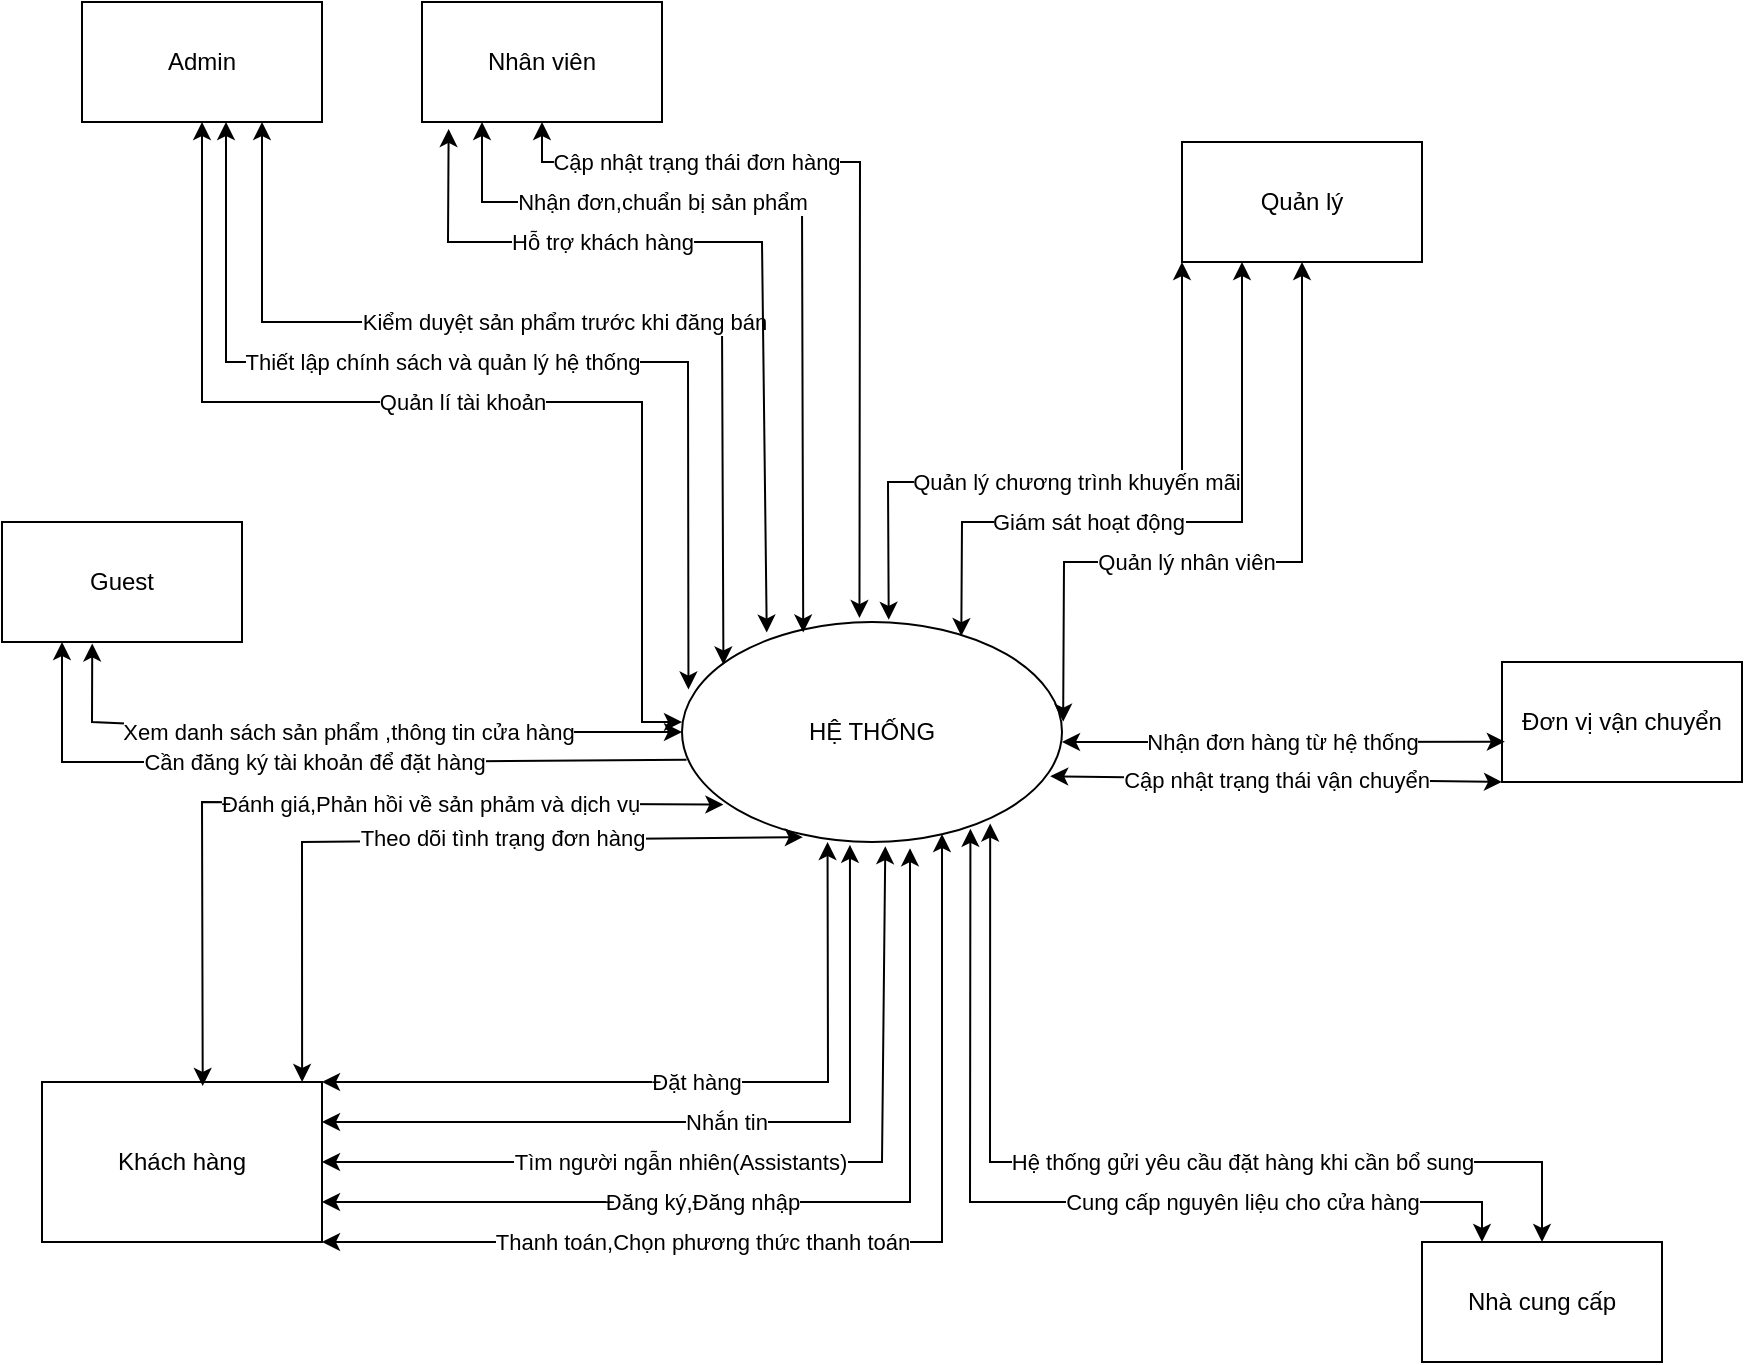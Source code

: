 <mxfile version="26.0.16">
  <diagram name="Page-1" id="C_OIR3Y90_Gr9gQQEoFF">
    <mxGraphModel dx="1304" dy="702" grid="1" gridSize="10" guides="1" tooltips="1" connect="1" arrows="1" fold="1" page="1" pageScale="1" pageWidth="850" pageHeight="1100" math="0" shadow="0">
      <root>
        <mxCell id="0" />
        <mxCell id="1" parent="0" />
        <mxCell id="DFrZbY_4Bm73K4eVYEuO-1" value="HỆ THỐNG" style="ellipse;whiteSpace=wrap;html=1;" vertex="1" parent="1">
          <mxGeometry x="340" y="350" width="190" height="110" as="geometry" />
        </mxCell>
        <mxCell id="DFrZbY_4Bm73K4eVYEuO-3" value="Khách hàng" style="rounded=0;whiteSpace=wrap;html=1;" vertex="1" parent="1">
          <mxGeometry x="20" y="580" width="140" height="80" as="geometry" />
        </mxCell>
        <mxCell id="DFrZbY_4Bm73K4eVYEuO-4" value="Admin" style="rounded=0;whiteSpace=wrap;html=1;" vertex="1" parent="1">
          <mxGeometry x="40" y="40" width="120" height="60" as="geometry" />
        </mxCell>
        <mxCell id="DFrZbY_4Bm73K4eVYEuO-5" value="Quản lí tài khoản" style="endArrow=classic;startArrow=classic;html=1;rounded=0;exitX=0.5;exitY=1;exitDx=0;exitDy=0;" edge="1" parent="1" source="DFrZbY_4Bm73K4eVYEuO-4">
          <mxGeometry width="50" height="50" relative="1" as="geometry">
            <mxPoint x="400" y="420" as="sourcePoint" />
            <mxPoint x="340" y="400" as="targetPoint" />
            <Array as="points">
              <mxPoint x="100" y="240" />
              <mxPoint x="320" y="240" />
              <mxPoint x="320" y="400" />
            </Array>
          </mxGeometry>
        </mxCell>
        <mxCell id="DFrZbY_4Bm73K4eVYEuO-6" value="Nhân viên" style="rounded=0;whiteSpace=wrap;html=1;" vertex="1" parent="1">
          <mxGeometry x="210" y="40" width="120" height="60" as="geometry" />
        </mxCell>
        <mxCell id="DFrZbY_4Bm73K4eVYEuO-7" value="Quản lý" style="rounded=0;whiteSpace=wrap;html=1;" vertex="1" parent="1">
          <mxGeometry x="590" y="110" width="120" height="60" as="geometry" />
        </mxCell>
        <mxCell id="DFrZbY_4Bm73K4eVYEuO-8" value="Nhà cung cấp" style="rounded=0;whiteSpace=wrap;html=1;" vertex="1" parent="1">
          <mxGeometry x="710" y="660" width="120" height="60" as="geometry" />
        </mxCell>
        <mxCell id="DFrZbY_4Bm73K4eVYEuO-9" value="Đặt hàng" style="endArrow=classic;startArrow=classic;html=1;rounded=0;exitX=1;exitY=0;exitDx=0;exitDy=0;entryX=0.383;entryY=1;entryDx=0;entryDy=0;entryPerimeter=0;" edge="1" parent="1" source="DFrZbY_4Bm73K4eVYEuO-3" target="DFrZbY_4Bm73K4eVYEuO-1">
          <mxGeometry width="50" height="50" relative="1" as="geometry">
            <mxPoint x="400" y="420" as="sourcePoint" />
            <mxPoint x="450" y="370" as="targetPoint" />
            <Array as="points">
              <mxPoint x="413" y="580" />
            </Array>
          </mxGeometry>
        </mxCell>
        <mxCell id="DFrZbY_4Bm73K4eVYEuO-11" value="Nhắn tin" style="endArrow=classic;startArrow=classic;html=1;rounded=0;exitX=1;exitY=0.25;exitDx=0;exitDy=0;entryX=0.442;entryY=1.013;entryDx=0;entryDy=0;entryPerimeter=0;" edge="1" parent="1" source="DFrZbY_4Bm73K4eVYEuO-3" target="DFrZbY_4Bm73K4eVYEuO-1">
          <mxGeometry width="50" height="50" relative="1" as="geometry">
            <mxPoint x="400" y="420" as="sourcePoint" />
            <mxPoint x="450" y="370" as="targetPoint" />
            <Array as="points">
              <mxPoint x="424" y="600" />
            </Array>
          </mxGeometry>
        </mxCell>
        <mxCell id="DFrZbY_4Bm73K4eVYEuO-12" value="Tìm người ngẫn nhiên(Assistants)" style="endArrow=classic;startArrow=classic;html=1;rounded=0;entryX=0.535;entryY=1.019;entryDx=0;entryDy=0;exitX=1;exitY=0.5;exitDx=0;exitDy=0;entryPerimeter=0;" edge="1" parent="1" source="DFrZbY_4Bm73K4eVYEuO-3" target="DFrZbY_4Bm73K4eVYEuO-1">
          <mxGeometry x="-0.182" width="50" height="50" relative="1" as="geometry">
            <mxPoint x="143" y="610" as="sourcePoint" />
            <mxPoint x="440" y="460" as="targetPoint" />
            <Array as="points">
              <mxPoint x="440" y="620" />
            </Array>
            <mxPoint as="offset" />
          </mxGeometry>
        </mxCell>
        <mxCell id="DFrZbY_4Bm73K4eVYEuO-13" value="Đơn vị vận chuyển" style="rounded=0;whiteSpace=wrap;html=1;" vertex="1" parent="1">
          <mxGeometry x="750" y="370" width="120" height="60" as="geometry" />
        </mxCell>
        <mxCell id="DFrZbY_4Bm73K4eVYEuO-14" value="Quản lý nhân viên" style="endArrow=classic;startArrow=classic;html=1;rounded=0;entryX=0.5;entryY=1;entryDx=0;entryDy=0;exitX=1.003;exitY=0.453;exitDx=0;exitDy=0;exitPerimeter=0;" edge="1" parent="1" source="DFrZbY_4Bm73K4eVYEuO-1" target="DFrZbY_4Bm73K4eVYEuO-7">
          <mxGeometry x="-0.194" width="50" height="50" relative="1" as="geometry">
            <mxPoint x="520" y="400" as="sourcePoint" />
            <mxPoint x="450" y="370" as="targetPoint" />
            <Array as="points">
              <mxPoint x="531" y="320" />
              <mxPoint x="650" y="320" />
            </Array>
            <mxPoint as="offset" />
          </mxGeometry>
        </mxCell>
        <mxCell id="DFrZbY_4Bm73K4eVYEuO-15" value="Guest" style="rounded=0;whiteSpace=wrap;html=1;" vertex="1" parent="1">
          <mxGeometry y="300" width="120" height="60" as="geometry" />
        </mxCell>
        <mxCell id="DFrZbY_4Bm73K4eVYEuO-16" value="Thiết lập chính sách và quản lý hệ thống" style="endArrow=classic;startArrow=classic;html=1;rounded=0;entryX=0.017;entryY=0.307;entryDx=0;entryDy=0;entryPerimeter=0;" edge="1" parent="1" target="DFrZbY_4Bm73K4eVYEuO-1">
          <mxGeometry x="-0.114" width="50" height="50" relative="1" as="geometry">
            <mxPoint x="112" y="100" as="sourcePoint" />
            <mxPoint x="400" y="350" as="targetPoint" />
            <Array as="points">
              <mxPoint x="112" y="220" />
              <mxPoint x="343" y="220" />
            </Array>
            <mxPoint as="offset" />
          </mxGeometry>
        </mxCell>
        <mxCell id="DFrZbY_4Bm73K4eVYEuO-17" value="Đăng ký,Đăng nhập" style="endArrow=classic;startArrow=classic;html=1;rounded=0;exitX=1;exitY=0.75;exitDx=0;exitDy=0;entryX=0.6;entryY=1.028;entryDx=0;entryDy=0;entryPerimeter=0;" edge="1" parent="1" source="DFrZbY_4Bm73K4eVYEuO-3" target="DFrZbY_4Bm73K4eVYEuO-1">
          <mxGeometry x="-0.193" width="50" height="50" relative="1" as="geometry">
            <mxPoint x="260" y="400" as="sourcePoint" />
            <mxPoint x="310" y="350" as="targetPoint" />
            <Array as="points">
              <mxPoint x="454" y="640" />
            </Array>
            <mxPoint as="offset" />
          </mxGeometry>
        </mxCell>
        <mxCell id="DFrZbY_4Bm73K4eVYEuO-18" value="Thanh toán,Chọn phương thức thanh toán" style="endArrow=classic;startArrow=classic;html=1;rounded=0;exitX=1;exitY=1;exitDx=0;exitDy=0;" edge="1" parent="1" source="DFrZbY_4Bm73K4eVYEuO-3">
          <mxGeometry x="-0.26" width="50" height="50" relative="1" as="geometry">
            <mxPoint x="260" y="400" as="sourcePoint" />
            <mxPoint x="470" y="456" as="targetPoint" />
            <Array as="points">
              <mxPoint x="470" y="660" />
            </Array>
            <mxPoint as="offset" />
          </mxGeometry>
        </mxCell>
        <mxCell id="DFrZbY_4Bm73K4eVYEuO-19" value="Theo dõi tình trạng đơn hàng" style="endArrow=classic;startArrow=classic;html=1;rounded=0;exitX=0.929;exitY=0;exitDx=0;exitDy=0;exitPerimeter=0;entryX=0.318;entryY=0.978;entryDx=0;entryDy=0;entryPerimeter=0;" edge="1" parent="1" source="DFrZbY_4Bm73K4eVYEuO-3" target="DFrZbY_4Bm73K4eVYEuO-1">
          <mxGeometry x="0.188" y="1" width="50" height="50" relative="1" as="geometry">
            <mxPoint x="260" y="400" as="sourcePoint" />
            <mxPoint x="310" y="350" as="targetPoint" />
            <Array as="points">
              <mxPoint x="150" y="460" />
            </Array>
            <mxPoint as="offset" />
          </mxGeometry>
        </mxCell>
        <mxCell id="DFrZbY_4Bm73K4eVYEuO-20" value="Đánh giá,Phản hồi về sản phảm và dịch vụ" style="endArrow=classic;startArrow=classic;html=1;rounded=0;exitX=0.574;exitY=0.025;exitDx=0;exitDy=0;exitPerimeter=0;entryX=0.109;entryY=0.83;entryDx=0;entryDy=0;entryPerimeter=0;" edge="1" parent="1" source="DFrZbY_4Bm73K4eVYEuO-3" target="DFrZbY_4Bm73K4eVYEuO-1">
          <mxGeometry x="0.274" width="50" height="50" relative="1" as="geometry">
            <mxPoint x="170" y="360" as="sourcePoint" />
            <mxPoint x="220" y="310" as="targetPoint" />
            <Array as="points">
              <mxPoint x="100" y="440" />
            </Array>
            <mxPoint as="offset" />
          </mxGeometry>
        </mxCell>
        <mxCell id="DFrZbY_4Bm73K4eVYEuO-21" value="Kiểm duyệt sản phẩm trước khi đăng bán" style="endArrow=classic;startArrow=classic;html=1;rounded=0;exitX=0.75;exitY=1;exitDx=0;exitDy=0;entryX=0.109;entryY=0.193;entryDx=0;entryDy=0;entryPerimeter=0;" edge="1" parent="1" source="DFrZbY_4Bm73K4eVYEuO-4" target="DFrZbY_4Bm73K4eVYEuO-1">
          <mxGeometry width="50" height="50" relative="1" as="geometry">
            <mxPoint x="160" y="350" as="sourcePoint" />
            <mxPoint x="360" y="360" as="targetPoint" />
            <Array as="points">
              <mxPoint x="130" y="200" />
              <mxPoint x="360" y="200" />
            </Array>
          </mxGeometry>
        </mxCell>
        <mxCell id="DFrZbY_4Bm73K4eVYEuO-22" value="" style="endArrow=classic;startArrow=classic;html=1;rounded=0;entryX=0.759;entryY=0.94;entryDx=0;entryDy=0;entryPerimeter=0;exitX=0.25;exitY=0;exitDx=0;exitDy=0;" edge="1" parent="1" source="DFrZbY_4Bm73K4eVYEuO-8" target="DFrZbY_4Bm73K4eVYEuO-1">
          <mxGeometry width="50" height="50" relative="1" as="geometry">
            <mxPoint x="150" y="400" as="sourcePoint" />
            <mxPoint x="200" y="350" as="targetPoint" />
            <Array as="points">
              <mxPoint x="740" y="640" />
              <mxPoint x="484" y="640" />
            </Array>
          </mxGeometry>
        </mxCell>
        <mxCell id="DFrZbY_4Bm73K4eVYEuO-23" value="Cung cấp nguyên liệu cho cửa hàng" style="edgeLabel;html=1;align=center;verticalAlign=middle;resizable=0;points=[];" vertex="1" connectable="0" parent="DFrZbY_4Bm73K4eVYEuO-22">
          <mxGeometry x="-0.618" y="-1" relative="1" as="geometry">
            <mxPoint x="-52" y="1" as="offset" />
          </mxGeometry>
        </mxCell>
        <mxCell id="DFrZbY_4Bm73K4eVYEuO-24" value="Hệ thống gửi yêu cầu đặt hàng khi cần bổ sung" style="endArrow=classic;startArrow=classic;html=1;rounded=0;entryX=0.811;entryY=0.916;entryDx=0;entryDy=0;entryPerimeter=0;exitX=0.5;exitY=0;exitDx=0;exitDy=0;" edge="1" parent="1" source="DFrZbY_4Bm73K4eVYEuO-8" target="DFrZbY_4Bm73K4eVYEuO-1">
          <mxGeometry x="-0.217" width="50" height="50" relative="1" as="geometry">
            <mxPoint x="710" y="660" as="sourcePoint" />
            <mxPoint x="200" y="350" as="targetPoint" />
            <Array as="points">
              <mxPoint x="770" y="620" />
              <mxPoint x="494" y="620" />
            </Array>
            <mxPoint as="offset" />
          </mxGeometry>
        </mxCell>
        <mxCell id="DFrZbY_4Bm73K4eVYEuO-25" value="Xem danh sách sản phẩm ,thông tin cửa hàng" style="endArrow=classic;startArrow=classic;html=1;rounded=0;exitX=0.376;exitY=1.012;exitDx=0;exitDy=0;entryX=0;entryY=0.5;entryDx=0;entryDy=0;exitPerimeter=0;" edge="1" parent="1" source="DFrZbY_4Bm73K4eVYEuO-15" target="DFrZbY_4Bm73K4eVYEuO-1">
          <mxGeometry width="50" height="50" relative="1" as="geometry">
            <mxPoint x="210" y="400" as="sourcePoint" />
            <mxPoint x="260" y="350" as="targetPoint" />
            <Array as="points">
              <mxPoint x="45" y="400" />
              <mxPoint x="160" y="405" />
            </Array>
          </mxGeometry>
        </mxCell>
        <mxCell id="DFrZbY_4Bm73K4eVYEuO-27" value="Cần đăng ký tài khoản để đặt hàng" style="endArrow=classic;html=1;rounded=0;entryX=0.25;entryY=1;entryDx=0;entryDy=0;exitX=0.012;exitY=0.626;exitDx=0;exitDy=0;exitPerimeter=0;" edge="1" parent="1" source="DFrZbY_4Bm73K4eVYEuO-1" target="DFrZbY_4Bm73K4eVYEuO-15">
          <mxGeometry width="50" height="50" relative="1" as="geometry">
            <mxPoint x="290" y="400" as="sourcePoint" />
            <mxPoint x="340" y="350" as="targetPoint" />
            <Array as="points">
              <mxPoint x="190" y="420" />
              <mxPoint x="30" y="420" />
            </Array>
          </mxGeometry>
        </mxCell>
        <mxCell id="DFrZbY_4Bm73K4eVYEuO-28" value="Nhận đơn,chuẩn bị sản phẩm" style="endArrow=classic;startArrow=classic;html=1;rounded=0;entryX=0.25;entryY=1;entryDx=0;entryDy=0;exitX=0.319;exitY=0.048;exitDx=0;exitDy=0;exitPerimeter=0;" edge="1" parent="1" source="DFrZbY_4Bm73K4eVYEuO-1" target="DFrZbY_4Bm73K4eVYEuO-6">
          <mxGeometry x="0.372" width="50" height="50" relative="1" as="geometry">
            <mxPoint x="290" y="400" as="sourcePoint" />
            <mxPoint x="340" y="350" as="targetPoint" />
            <Array as="points">
              <mxPoint x="400" y="140" />
              <mxPoint x="240" y="140" />
            </Array>
            <mxPoint as="offset" />
          </mxGeometry>
        </mxCell>
        <mxCell id="DFrZbY_4Bm73K4eVYEuO-29" value="Cập nhật trạng thái đơn hàng" style="endArrow=classic;startArrow=classic;html=1;rounded=0;entryX=0.5;entryY=1;entryDx=0;entryDy=0;exitX=0.467;exitY=-0.018;exitDx=0;exitDy=0;exitPerimeter=0;" edge="1" parent="1" source="DFrZbY_4Bm73K4eVYEuO-1" target="DFrZbY_4Bm73K4eVYEuO-6">
          <mxGeometry x="0.523" width="50" height="50" relative="1" as="geometry">
            <mxPoint x="440" y="340" as="sourcePoint" />
            <mxPoint x="340" y="350" as="targetPoint" />
            <Array as="points">
              <mxPoint x="429" y="120" />
              <mxPoint x="270" y="120" />
            </Array>
            <mxPoint as="offset" />
          </mxGeometry>
        </mxCell>
        <mxCell id="DFrZbY_4Bm73K4eVYEuO-30" value="Hỗ trợ khách hàng" style="endArrow=classic;startArrow=classic;html=1;rounded=0;exitX=0.111;exitY=1.058;exitDx=0;exitDy=0;exitPerimeter=0;entryX=0.223;entryY=0.048;entryDx=0;entryDy=0;entryPerimeter=0;" edge="1" parent="1" source="DFrZbY_4Bm73K4eVYEuO-6" target="DFrZbY_4Bm73K4eVYEuO-1">
          <mxGeometry x="-0.347" width="50" height="50" relative="1" as="geometry">
            <mxPoint x="290" y="400" as="sourcePoint" />
            <mxPoint x="340" y="350" as="targetPoint" />
            <Array as="points">
              <mxPoint x="223" y="160" />
              <mxPoint x="380" y="160" />
            </Array>
            <mxPoint as="offset" />
          </mxGeometry>
        </mxCell>
        <mxCell id="DFrZbY_4Bm73K4eVYEuO-31" value="Giám sát hoạt động" style="endArrow=classic;startArrow=classic;html=1;rounded=0;exitX=0.735;exitY=0.064;exitDx=0;exitDy=0;entryX=0.25;entryY=1;entryDx=0;entryDy=0;exitPerimeter=0;" edge="1" parent="1" source="DFrZbY_4Bm73K4eVYEuO-1" target="DFrZbY_4Bm73K4eVYEuO-7">
          <mxGeometry x="-0.265" width="50" height="50" relative="1" as="geometry">
            <mxPoint x="290" y="400" as="sourcePoint" />
            <mxPoint x="340" y="350" as="targetPoint" />
            <Array as="points">
              <mxPoint x="480" y="300" />
              <mxPoint x="620" y="300" />
            </Array>
            <mxPoint as="offset" />
          </mxGeometry>
        </mxCell>
        <mxCell id="DFrZbY_4Bm73K4eVYEuO-32" value="Quản lý chương trình khuyến mãi" style="endArrow=classic;startArrow=classic;html=1;rounded=0;exitX=0.544;exitY=-0.01;exitDx=0;exitDy=0;exitPerimeter=0;entryX=0;entryY=1;entryDx=0;entryDy=0;" edge="1" parent="1" source="DFrZbY_4Bm73K4eVYEuO-1" target="DFrZbY_4Bm73K4eVYEuO-7">
          <mxGeometry width="50" height="50" relative="1" as="geometry">
            <mxPoint x="290" y="400" as="sourcePoint" />
            <mxPoint x="340" y="350" as="targetPoint" />
            <Array as="points">
              <mxPoint x="443" y="280" />
              <mxPoint x="590" y="280" />
            </Array>
          </mxGeometry>
        </mxCell>
        <mxCell id="DFrZbY_4Bm73K4eVYEuO-33" value="Nhận đơn hàng từ hệ thống" style="endArrow=classic;startArrow=classic;html=1;rounded=0;entryX=0.012;entryY=0.664;entryDx=0;entryDy=0;entryPerimeter=0;" edge="1" parent="1" target="DFrZbY_4Bm73K4eVYEuO-13">
          <mxGeometry width="50" height="50" relative="1" as="geometry">
            <mxPoint x="530" y="410" as="sourcePoint" />
            <mxPoint x="340" y="350" as="targetPoint" />
            <Array as="points">
              <mxPoint x="600" y="410" />
            </Array>
          </mxGeometry>
        </mxCell>
        <mxCell id="DFrZbY_4Bm73K4eVYEuO-34" value="Cập nhật trạng thái vận chuyển" style="endArrow=classic;startArrow=classic;html=1;rounded=0;entryX=0;entryY=1;entryDx=0;entryDy=0;exitX=0.969;exitY=0.701;exitDx=0;exitDy=0;exitPerimeter=0;" edge="1" parent="1" source="DFrZbY_4Bm73K4eVYEuO-1" target="DFrZbY_4Bm73K4eVYEuO-13">
          <mxGeometry width="50" height="50" relative="1" as="geometry">
            <mxPoint x="290" y="400" as="sourcePoint" />
            <mxPoint x="340" y="350" as="targetPoint" />
          </mxGeometry>
        </mxCell>
      </root>
    </mxGraphModel>
  </diagram>
</mxfile>
